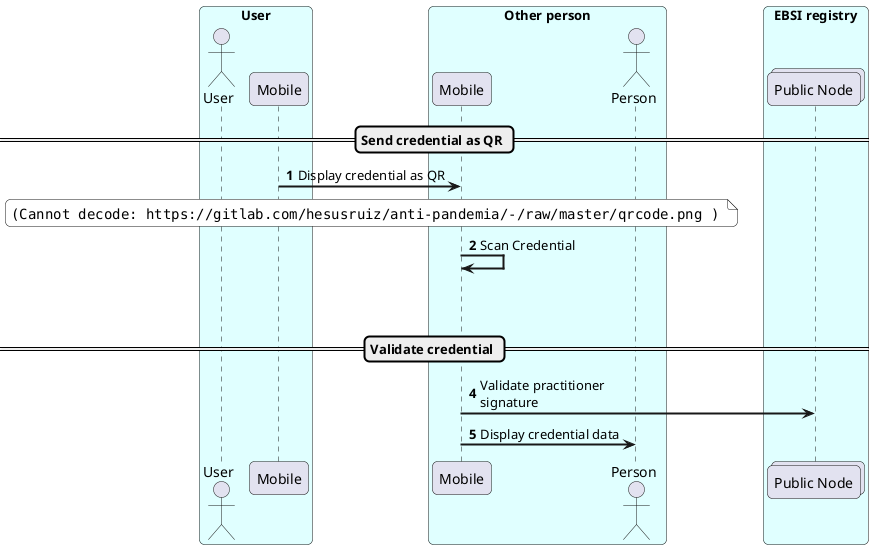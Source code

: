 @startuml display_credential

autonumber
skinparam sequenceArrowThickness 2
skinparam roundcorner 10
skinparam maxmessagesize 150

box "User" #LightCyan
  actor User as U
  participant "Mobile" as MU
end box

box "Other person" #LightCyan
  participant "Mobile" as MP
  actor Person as P
end box

box "EBSI registry" #LightCyan
  Collections "Public Node" as BR
end box

== Send credential as QR ==
MU -> MP: Display credential as QR
note over MU, MP #white
    <img:https://gitlab.com/hesusruiz/anti-pandemia/-/raw/master/qrcode.png {scale=0.2}> 
end note

MP -> MP: Scan Credential

P -[hidden]> BR: This is hidden and used for separation

== Validate credential ==
MP -> BR: Validate practitioner signature

MP -> P: Display credential data

@enduml